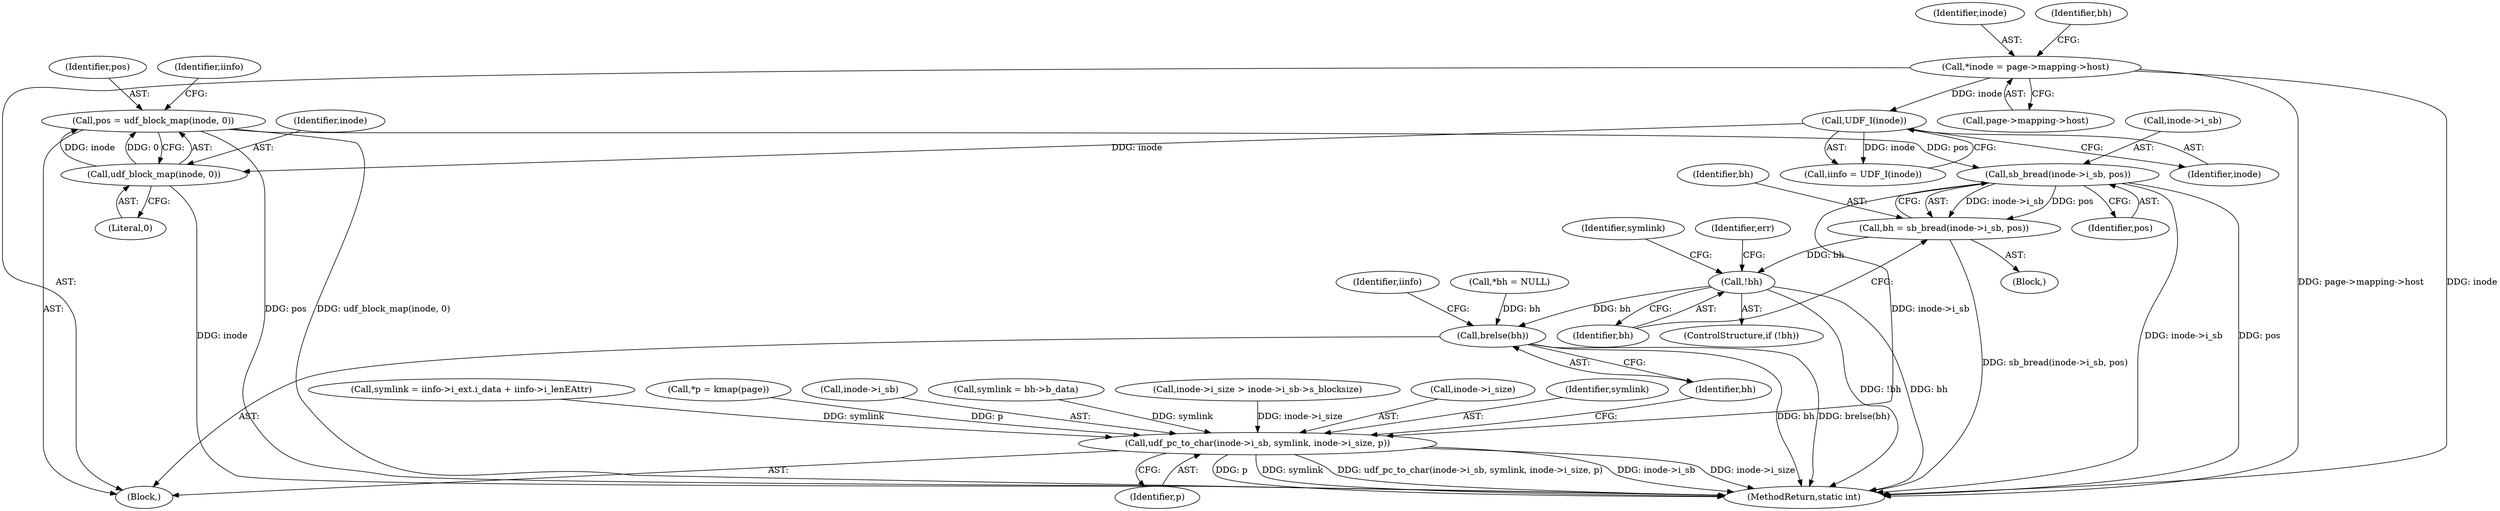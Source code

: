 digraph "0_linux_0e5cc9a40ada6046e6bc3bdfcd0c0d7e4b706b14_2@API" {
"1000178" [label="(Call,sb_bread(inode->i_sb, pos))"];
"1000146" [label="(Call,pos = udf_block_map(inode, 0))"];
"1000148" [label="(Call,udf_block_map(inode, 0))"];
"1000144" [label="(Call,UDF_I(inode))"];
"1000106" [label="(Call,*inode = page->mapping->host)"];
"1000176" [label="(Call,bh = sb_bread(inode->i_sb, pos))"];
"1000184" [label="(Call,!bh)"];
"1000206" [label="(Call,brelse(bh))"];
"1000197" [label="(Call,udf_pc_to_char(inode->i_sb, symlink, inode->i_size, p))"];
"1000150" [label="(Literal,0)"];
"1000236" [label="(MethodReturn,static int)"];
"1000154" [label="(Identifier,iinfo)"];
"1000175" [label="(Block,)"];
"1000142" [label="(Call,iinfo = UDF_I(inode))"];
"1000205" [label="(Identifier,p)"];
"1000184" [label="(Call,!bh)"];
"1000176" [label="(Call,bh = sb_bread(inode->i_sb, pos))"];
"1000206" [label="(Call,brelse(bh))"];
"1000177" [label="(Identifier,bh)"];
"1000183" [label="(ControlStructure,if (!bh))"];
"1000144" [label="(Call,UDF_I(inode))"];
"1000120" [label="(Call,*p = kmap(page))"];
"1000107" [label="(Identifier,inode)"];
"1000114" [label="(Call,*bh = NULL)"];
"1000193" [label="(Identifier,symlink)"];
"1000185" [label="(Identifier,bh)"];
"1000182" [label="(Identifier,pos)"];
"1000197" [label="(Call,udf_pc_to_char(inode->i_sb, symlink, inode->i_size, p))"];
"1000207" [label="(Identifier,bh)"];
"1000104" [label="(Block,)"];
"1000147" [label="(Identifier,pos)"];
"1000179" [label="(Call,inode->i_sb)"];
"1000198" [label="(Call,inode->i_sb)"];
"1000192" [label="(Call,symlink = bh->b_data)"];
"1000145" [label="(Identifier,inode)"];
"1000178" [label="(Call,sb_bread(inode->i_sb, pos))"];
"1000149" [label="(Identifier,inode)"];
"1000108" [label="(Call,page->mapping->host)"];
"1000106" [label="(Call,*inode = page->mapping->host)"];
"1000115" [label="(Identifier,bh)"];
"1000127" [label="(Call,inode->i_size > inode->i_sb->s_blocksize)"];
"1000202" [label="(Call,inode->i_size)"];
"1000146" [label="(Call,pos = udf_block_map(inode, 0))"];
"1000188" [label="(Identifier,err)"];
"1000201" [label="(Identifier,symlink)"];
"1000148" [label="(Call,udf_block_map(inode, 0))"];
"1000163" [label="(Call,symlink = iinfo->i_ext.i_data + iinfo->i_lenEAttr)"];
"1000211" [label="(Identifier,iinfo)"];
"1000178" -> "1000176"  [label="AST: "];
"1000178" -> "1000182"  [label="CFG: "];
"1000179" -> "1000178"  [label="AST: "];
"1000182" -> "1000178"  [label="AST: "];
"1000176" -> "1000178"  [label="CFG: "];
"1000178" -> "1000236"  [label="DDG: inode->i_sb"];
"1000178" -> "1000236"  [label="DDG: pos"];
"1000178" -> "1000176"  [label="DDG: inode->i_sb"];
"1000178" -> "1000176"  [label="DDG: pos"];
"1000146" -> "1000178"  [label="DDG: pos"];
"1000178" -> "1000197"  [label="DDG: inode->i_sb"];
"1000146" -> "1000104"  [label="AST: "];
"1000146" -> "1000148"  [label="CFG: "];
"1000147" -> "1000146"  [label="AST: "];
"1000148" -> "1000146"  [label="AST: "];
"1000154" -> "1000146"  [label="CFG: "];
"1000146" -> "1000236"  [label="DDG: udf_block_map(inode, 0)"];
"1000146" -> "1000236"  [label="DDG: pos"];
"1000148" -> "1000146"  [label="DDG: inode"];
"1000148" -> "1000146"  [label="DDG: 0"];
"1000148" -> "1000150"  [label="CFG: "];
"1000149" -> "1000148"  [label="AST: "];
"1000150" -> "1000148"  [label="AST: "];
"1000148" -> "1000236"  [label="DDG: inode"];
"1000144" -> "1000148"  [label="DDG: inode"];
"1000144" -> "1000142"  [label="AST: "];
"1000144" -> "1000145"  [label="CFG: "];
"1000145" -> "1000144"  [label="AST: "];
"1000142" -> "1000144"  [label="CFG: "];
"1000144" -> "1000142"  [label="DDG: inode"];
"1000106" -> "1000144"  [label="DDG: inode"];
"1000106" -> "1000104"  [label="AST: "];
"1000106" -> "1000108"  [label="CFG: "];
"1000107" -> "1000106"  [label="AST: "];
"1000108" -> "1000106"  [label="AST: "];
"1000115" -> "1000106"  [label="CFG: "];
"1000106" -> "1000236"  [label="DDG: page->mapping->host"];
"1000106" -> "1000236"  [label="DDG: inode"];
"1000176" -> "1000175"  [label="AST: "];
"1000177" -> "1000176"  [label="AST: "];
"1000185" -> "1000176"  [label="CFG: "];
"1000176" -> "1000236"  [label="DDG: sb_bread(inode->i_sb, pos)"];
"1000176" -> "1000184"  [label="DDG: bh"];
"1000184" -> "1000183"  [label="AST: "];
"1000184" -> "1000185"  [label="CFG: "];
"1000185" -> "1000184"  [label="AST: "];
"1000188" -> "1000184"  [label="CFG: "];
"1000193" -> "1000184"  [label="CFG: "];
"1000184" -> "1000236"  [label="DDG: bh"];
"1000184" -> "1000236"  [label="DDG: !bh"];
"1000184" -> "1000206"  [label="DDG: bh"];
"1000206" -> "1000104"  [label="AST: "];
"1000206" -> "1000207"  [label="CFG: "];
"1000207" -> "1000206"  [label="AST: "];
"1000211" -> "1000206"  [label="CFG: "];
"1000206" -> "1000236"  [label="DDG: brelse(bh)"];
"1000206" -> "1000236"  [label="DDG: bh"];
"1000114" -> "1000206"  [label="DDG: bh"];
"1000197" -> "1000104"  [label="AST: "];
"1000197" -> "1000205"  [label="CFG: "];
"1000198" -> "1000197"  [label="AST: "];
"1000201" -> "1000197"  [label="AST: "];
"1000202" -> "1000197"  [label="AST: "];
"1000205" -> "1000197"  [label="AST: "];
"1000207" -> "1000197"  [label="CFG: "];
"1000197" -> "1000236"  [label="DDG: p"];
"1000197" -> "1000236"  [label="DDG: symlink"];
"1000197" -> "1000236"  [label="DDG: udf_pc_to_char(inode->i_sb, symlink, inode->i_size, p)"];
"1000197" -> "1000236"  [label="DDG: inode->i_sb"];
"1000197" -> "1000236"  [label="DDG: inode->i_size"];
"1000163" -> "1000197"  [label="DDG: symlink"];
"1000192" -> "1000197"  [label="DDG: symlink"];
"1000127" -> "1000197"  [label="DDG: inode->i_size"];
"1000120" -> "1000197"  [label="DDG: p"];
}
